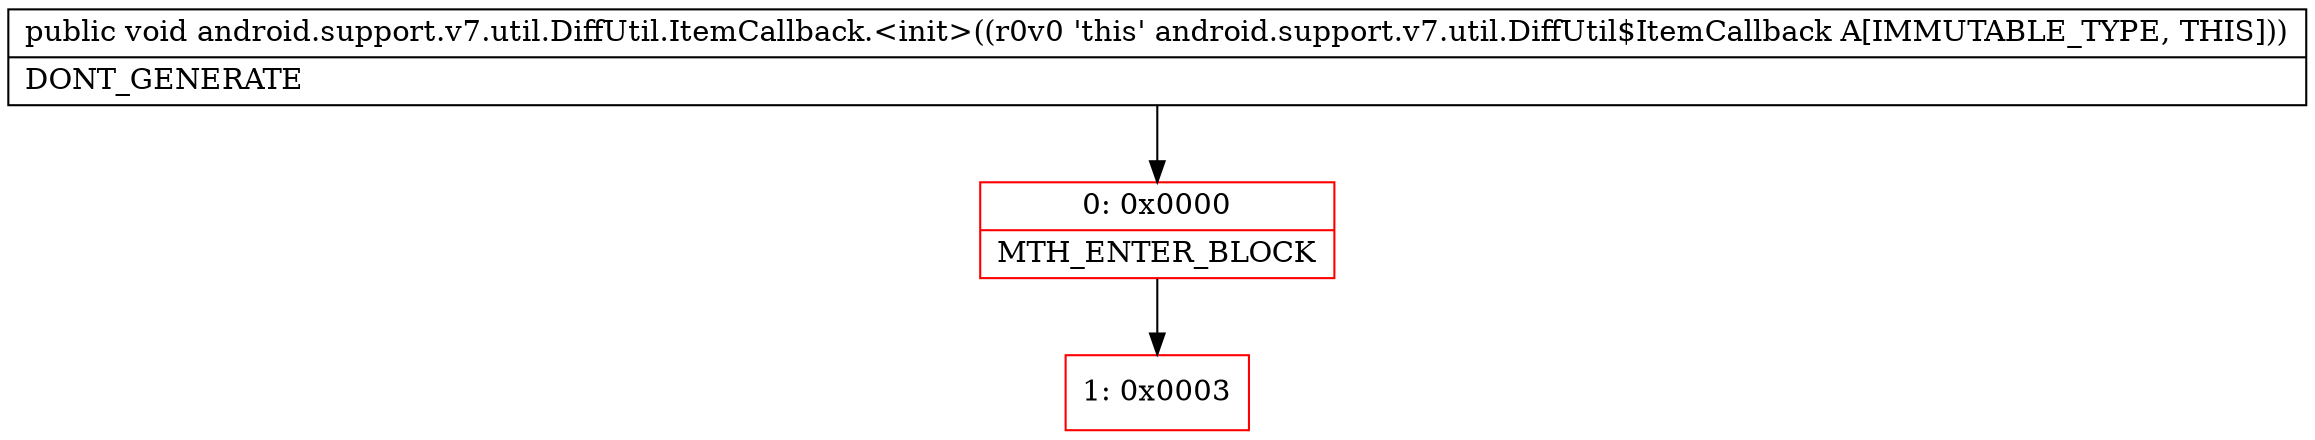 digraph "CFG forandroid.support.v7.util.DiffUtil.ItemCallback.\<init\>()V" {
subgraph cluster_Region_1918610841 {
label = "R(0)";
node [shape=record,color=blue];
}
Node_0 [shape=record,color=red,label="{0\:\ 0x0000|MTH_ENTER_BLOCK\l}"];
Node_1 [shape=record,color=red,label="{1\:\ 0x0003}"];
MethodNode[shape=record,label="{public void android.support.v7.util.DiffUtil.ItemCallback.\<init\>((r0v0 'this' android.support.v7.util.DiffUtil$ItemCallback A[IMMUTABLE_TYPE, THIS]))  | DONT_GENERATE\l}"];
MethodNode -> Node_0;
Node_0 -> Node_1;
}

